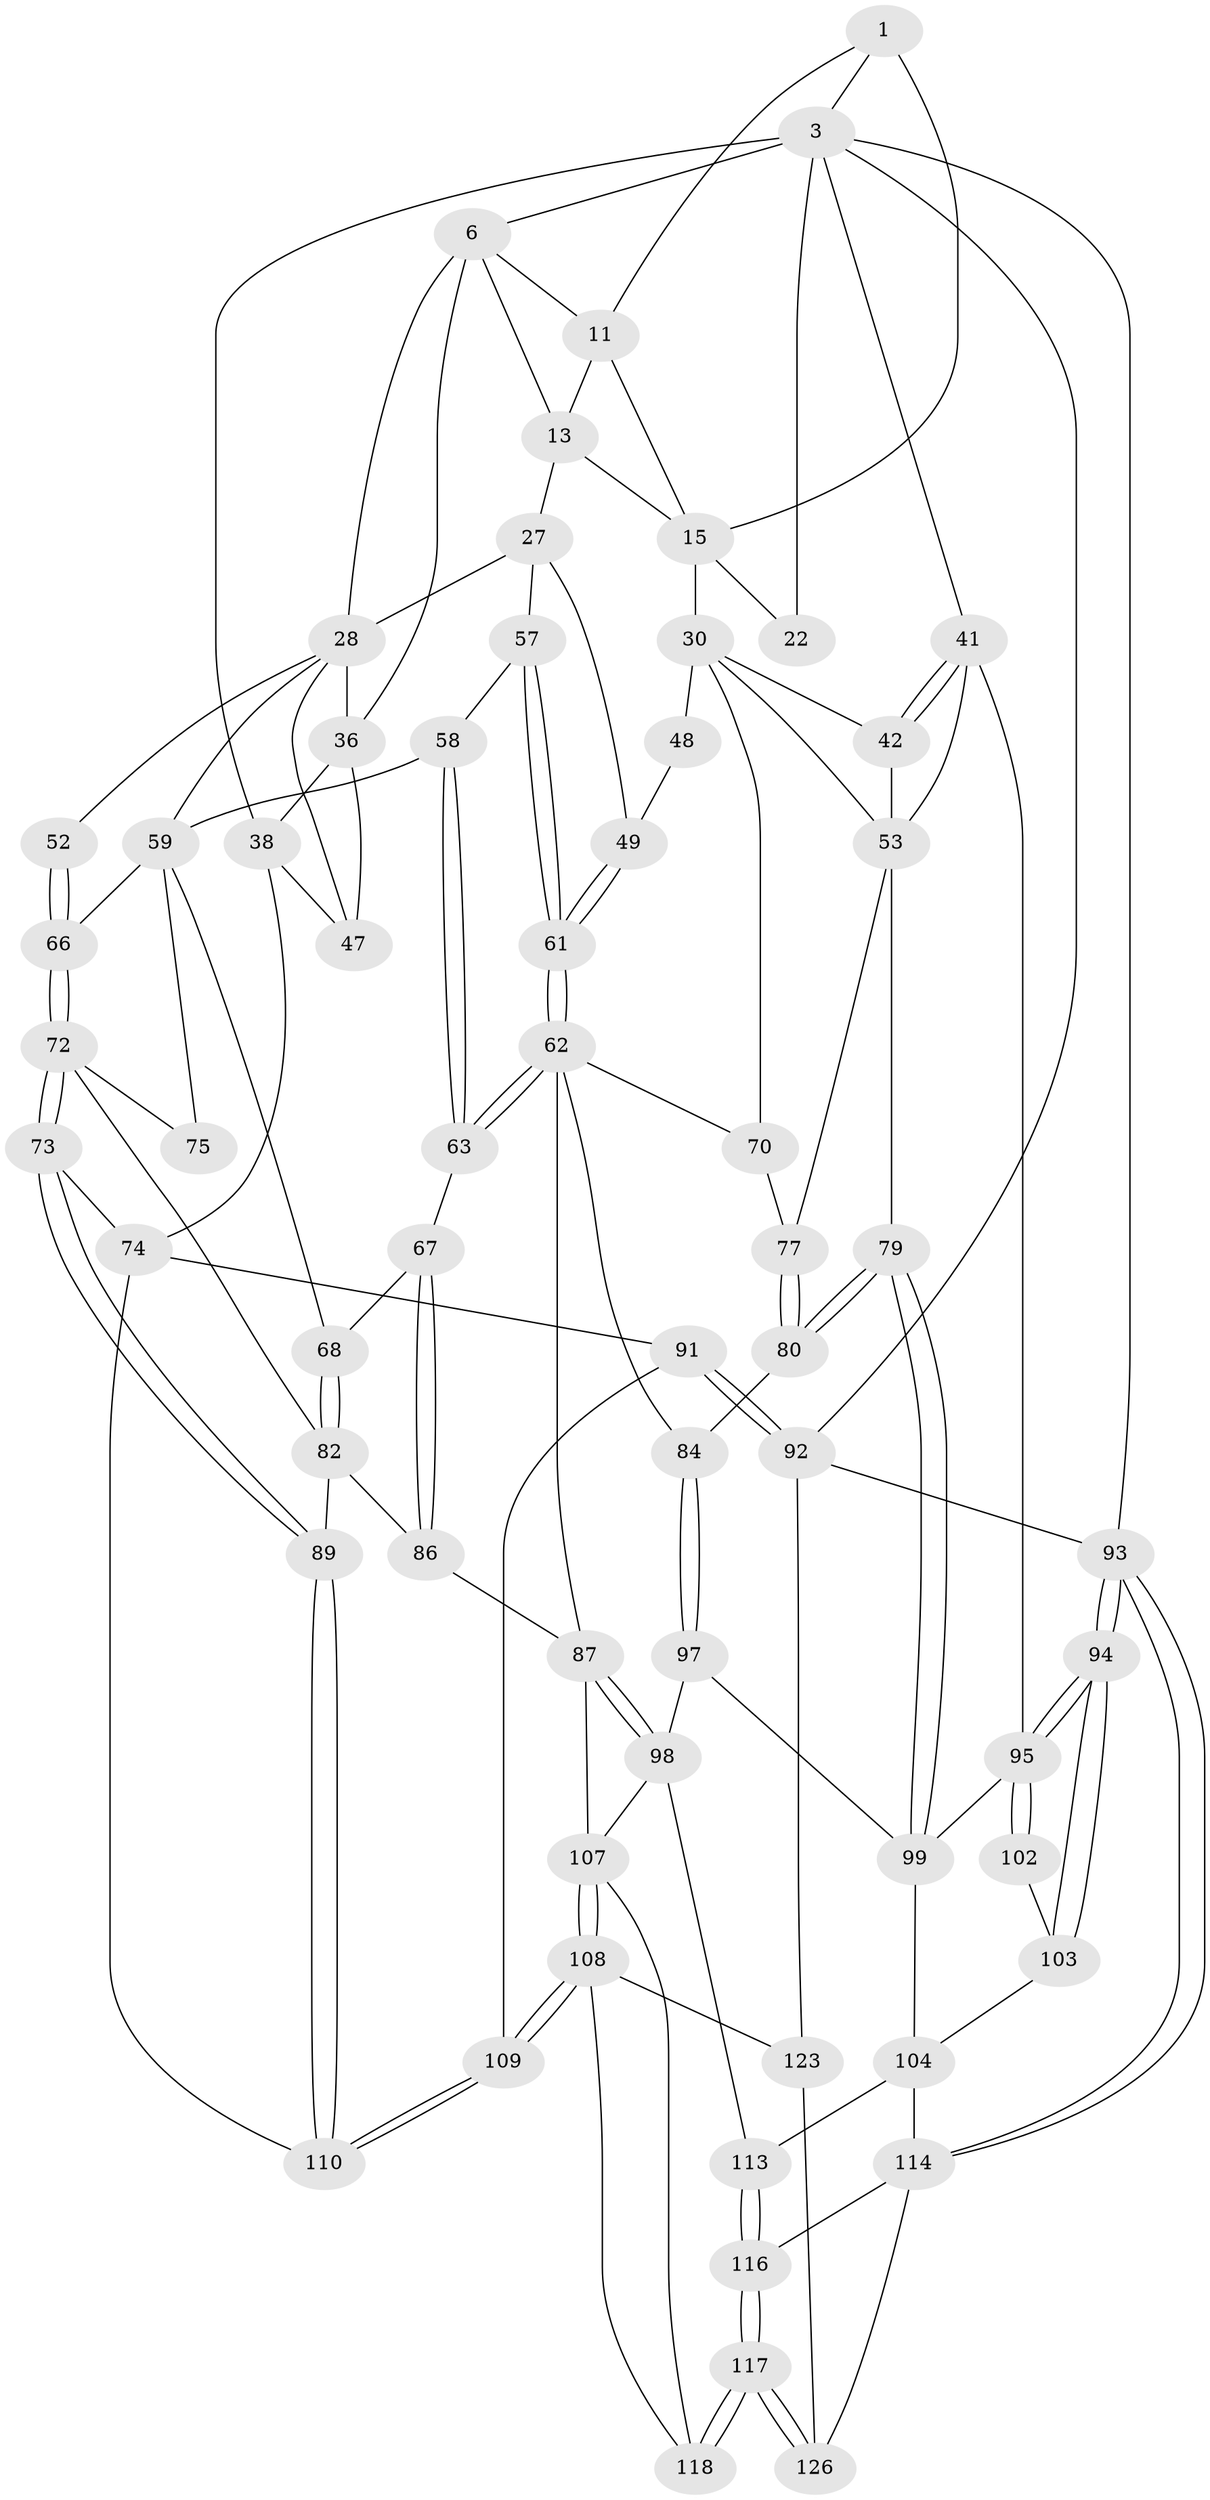 // original degree distribution, {3: 0.015873015873015872, 4: 0.21428571428571427, 5: 0.5714285714285714, 6: 0.1984126984126984}
// Generated by graph-tools (version 1.1) at 2025/28/03/15/25 16:28:02]
// undirected, 63 vertices, 142 edges
graph export_dot {
graph [start="1"]
  node [color=gray90,style=filled];
  1 [pos="+0.6674150177735733+0",super="+2+10"];
  3 [pos="+1+0",super="+4"];
  6 [pos="+0+0",super="+20+7"];
  11 [pos="+0.5908477943045924+0.07296871427227118",super="+12"];
  13 [pos="+0.4949829685284553+0.06450002057352992",super="+26"];
  15 [pos="+0.813140441392319+0",super="+23+16"];
  22 [pos="+0.9207025657873088+0.07592495988626166"];
  27 [pos="+0.5229537062211406+0.18782260353898333",super="+50"];
  28 [pos="+0.46889940021396787+0.17410952779407093",super="+29"];
  30 [pos="+0.7663740286543518+0.18138175855867844",super="+33+31"];
  36 [pos="+0.0845786010342523+0.04769698831235422",super="+37+39"];
  38 [pos="+0+0.10982269419504717",super="+60"];
  41 [pos="+1+0.34167952554676195",super="+81"];
  42 [pos="+0.9974711551303591+0.3089802691088816"];
  47 [pos="+0.04308780660882782+0.2601642414377411"];
  48 [pos="+0.6507752057168009+0.3199432268503624"];
  49 [pos="+0.6209474573963709+0.3183053082191865"];
  52 [pos="+0.18471358480541006+0.31736542917788024"];
  53 [pos="+0.9238002566795581+0.34197708700247287",super="+54+78"];
  57 [pos="+0.4731293044081061+0.30125546133185277"];
  58 [pos="+0.40535309191543134+0.30777365951254604"];
  59 [pos="+0.3757802810551643+0.3073613539241824",super="+64"];
  61 [pos="+0.5197377621666537+0.4166903333512912"];
  62 [pos="+0.5149301121243645+0.4659087290606231",super="+71"];
  63 [pos="+0.4499418174566305+0.4700228406147792"];
  66 [pos="+0.19252482742346075+0.3555580676141671"];
  67 [pos="+0.43486597767048846+0.47205392133086066"];
  68 [pos="+0.3959480541999136+0.4573891206337646"];
  70 [pos="+0.70825743121031+0.412466599788505"];
  72 [pos="+0.1015524327936096+0.48241434788649223",super="+76"];
  73 [pos="+0.08797608625404925+0.49648498278854164"];
  74 [pos="+0+0.4873111211191932",super="+90"];
  75 [pos="+0.2847202357152883+0.4400395127218632"];
  77 [pos="+0.7431034105855604+0.46278387772591717"];
  79 [pos="+0.7882373831177621+0.5424582151853211"];
  80 [pos="+0.7612641068235982+0.5160437413762312"];
  82 [pos="+0.2664822988867756+0.604765002073049",super="+83"];
  84 [pos="+0.5920904137387577+0.5577938146053799"];
  86 [pos="+0.3773969665888561+0.6018114139411137"];
  87 [pos="+0.5029977510401771+0.6009077888124517",super="+88"];
  89 [pos="+0.21604567672229485+0.6438571847500101"];
  91 [pos="+0+0.7974171342359849",super="+122"];
  92 [pos="+0+1",super="+124"];
  93 [pos="+1+1"];
  94 [pos="+1+1"];
  95 [pos="+1+0.7039875857836388",super="+96"];
  97 [pos="+0.632387068947284+0.6456756858830588"];
  98 [pos="+0.5569265051967143+0.6962411390109592",super="+111"];
  99 [pos="+0.7890390043210463+0.6032950480367126",super="+100"];
  102 [pos="+0.9122683209465541+0.7395156666603995"];
  103 [pos="+0.8733472623694715+0.7714165922199162"];
  104 [pos="+0.8625827395970084+0.7774644445269776",super="+105"];
  107 [pos="+0.43815224669814196+0.7697936518359791",super="+112"];
  108 [pos="+0.3753520159546781+0.798049642825352",super="+121"];
  109 [pos="+0.2269037322442861+0.8138253819958015"];
  110 [pos="+0.20071757595126916+0.726733488276733"];
  113 [pos="+0.5162900533005881+0.7773640771100978"];
  114 [pos="+1+1",super="+125+115"];
  116 [pos="+0.6497601462901622+0.9035753666798282",super="+120"];
  117 [pos="+0.5920702613933237+1"];
  118 [pos="+0.4960804886797555+0.9418306620012508"];
  123 [pos="+0.30457904825071347+1"];
  126 [pos="+0.5831119354359783+1"];
  1 -- 3;
  1 -- 15 [weight=2];
  1 -- 11;
  3 -- 22 [weight=2];
  3 -- 38;
  3 -- 6;
  3 -- 41;
  3 -- 92;
  3 -- 93;
  6 -- 36;
  6 -- 28 [weight=2];
  6 -- 13;
  6 -- 11;
  11 -- 15;
  11 -- 13;
  13 -- 27;
  13 -- 15;
  15 -- 22;
  15 -- 30 [weight=3];
  27 -- 28;
  27 -- 49;
  27 -- 57;
  28 -- 52 [weight=2];
  28 -- 36 [weight=2];
  28 -- 59;
  28 -- 47;
  30 -- 42;
  30 -- 48 [weight=2];
  30 -- 53;
  30 -- 70;
  36 -- 38;
  36 -- 47;
  38 -- 74;
  38 -- 47;
  41 -- 42;
  41 -- 42;
  41 -- 95;
  41 -- 53;
  42 -- 53;
  48 -- 49;
  49 -- 61;
  49 -- 61;
  52 -- 66;
  52 -- 66;
  53 -- 77;
  53 -- 79;
  57 -- 58;
  57 -- 61;
  57 -- 61;
  58 -- 59;
  58 -- 63;
  58 -- 63;
  59 -- 75 [weight=2];
  59 -- 66;
  59 -- 68;
  61 -- 62;
  61 -- 62;
  62 -- 63;
  62 -- 63;
  62 -- 70;
  62 -- 84;
  62 -- 87;
  63 -- 67;
  66 -- 72;
  66 -- 72;
  67 -- 68;
  67 -- 86;
  67 -- 86;
  68 -- 82;
  68 -- 82;
  70 -- 77;
  72 -- 73;
  72 -- 73;
  72 -- 75;
  72 -- 82;
  73 -- 74;
  73 -- 89;
  73 -- 89;
  74 -- 91;
  74 -- 110;
  77 -- 80;
  77 -- 80;
  79 -- 80;
  79 -- 80;
  79 -- 99;
  79 -- 99;
  80 -- 84;
  82 -- 86;
  82 -- 89;
  84 -- 97;
  84 -- 97;
  86 -- 87;
  87 -- 98;
  87 -- 98;
  87 -- 107;
  89 -- 110;
  89 -- 110;
  91 -- 92 [weight=2];
  91 -- 92;
  91 -- 109;
  92 -- 93;
  92 -- 123;
  93 -- 94;
  93 -- 94;
  93 -- 114;
  93 -- 114;
  94 -- 95;
  94 -- 95;
  94 -- 103;
  94 -- 103;
  95 -- 102 [weight=2];
  95 -- 102;
  95 -- 99;
  97 -- 98;
  97 -- 99;
  98 -- 113;
  98 -- 107;
  99 -- 104;
  102 -- 103;
  103 -- 104;
  104 -- 114 [weight=2];
  104 -- 113;
  107 -- 108;
  107 -- 108;
  107 -- 118;
  108 -- 109;
  108 -- 109;
  108 -- 123;
  108 -- 118;
  109 -- 110;
  109 -- 110;
  113 -- 116;
  113 -- 116;
  114 -- 126;
  114 -- 116 [weight=2];
  116 -- 117;
  116 -- 117;
  117 -- 118;
  117 -- 118;
  117 -- 126;
  117 -- 126;
  123 -- 126;
}
